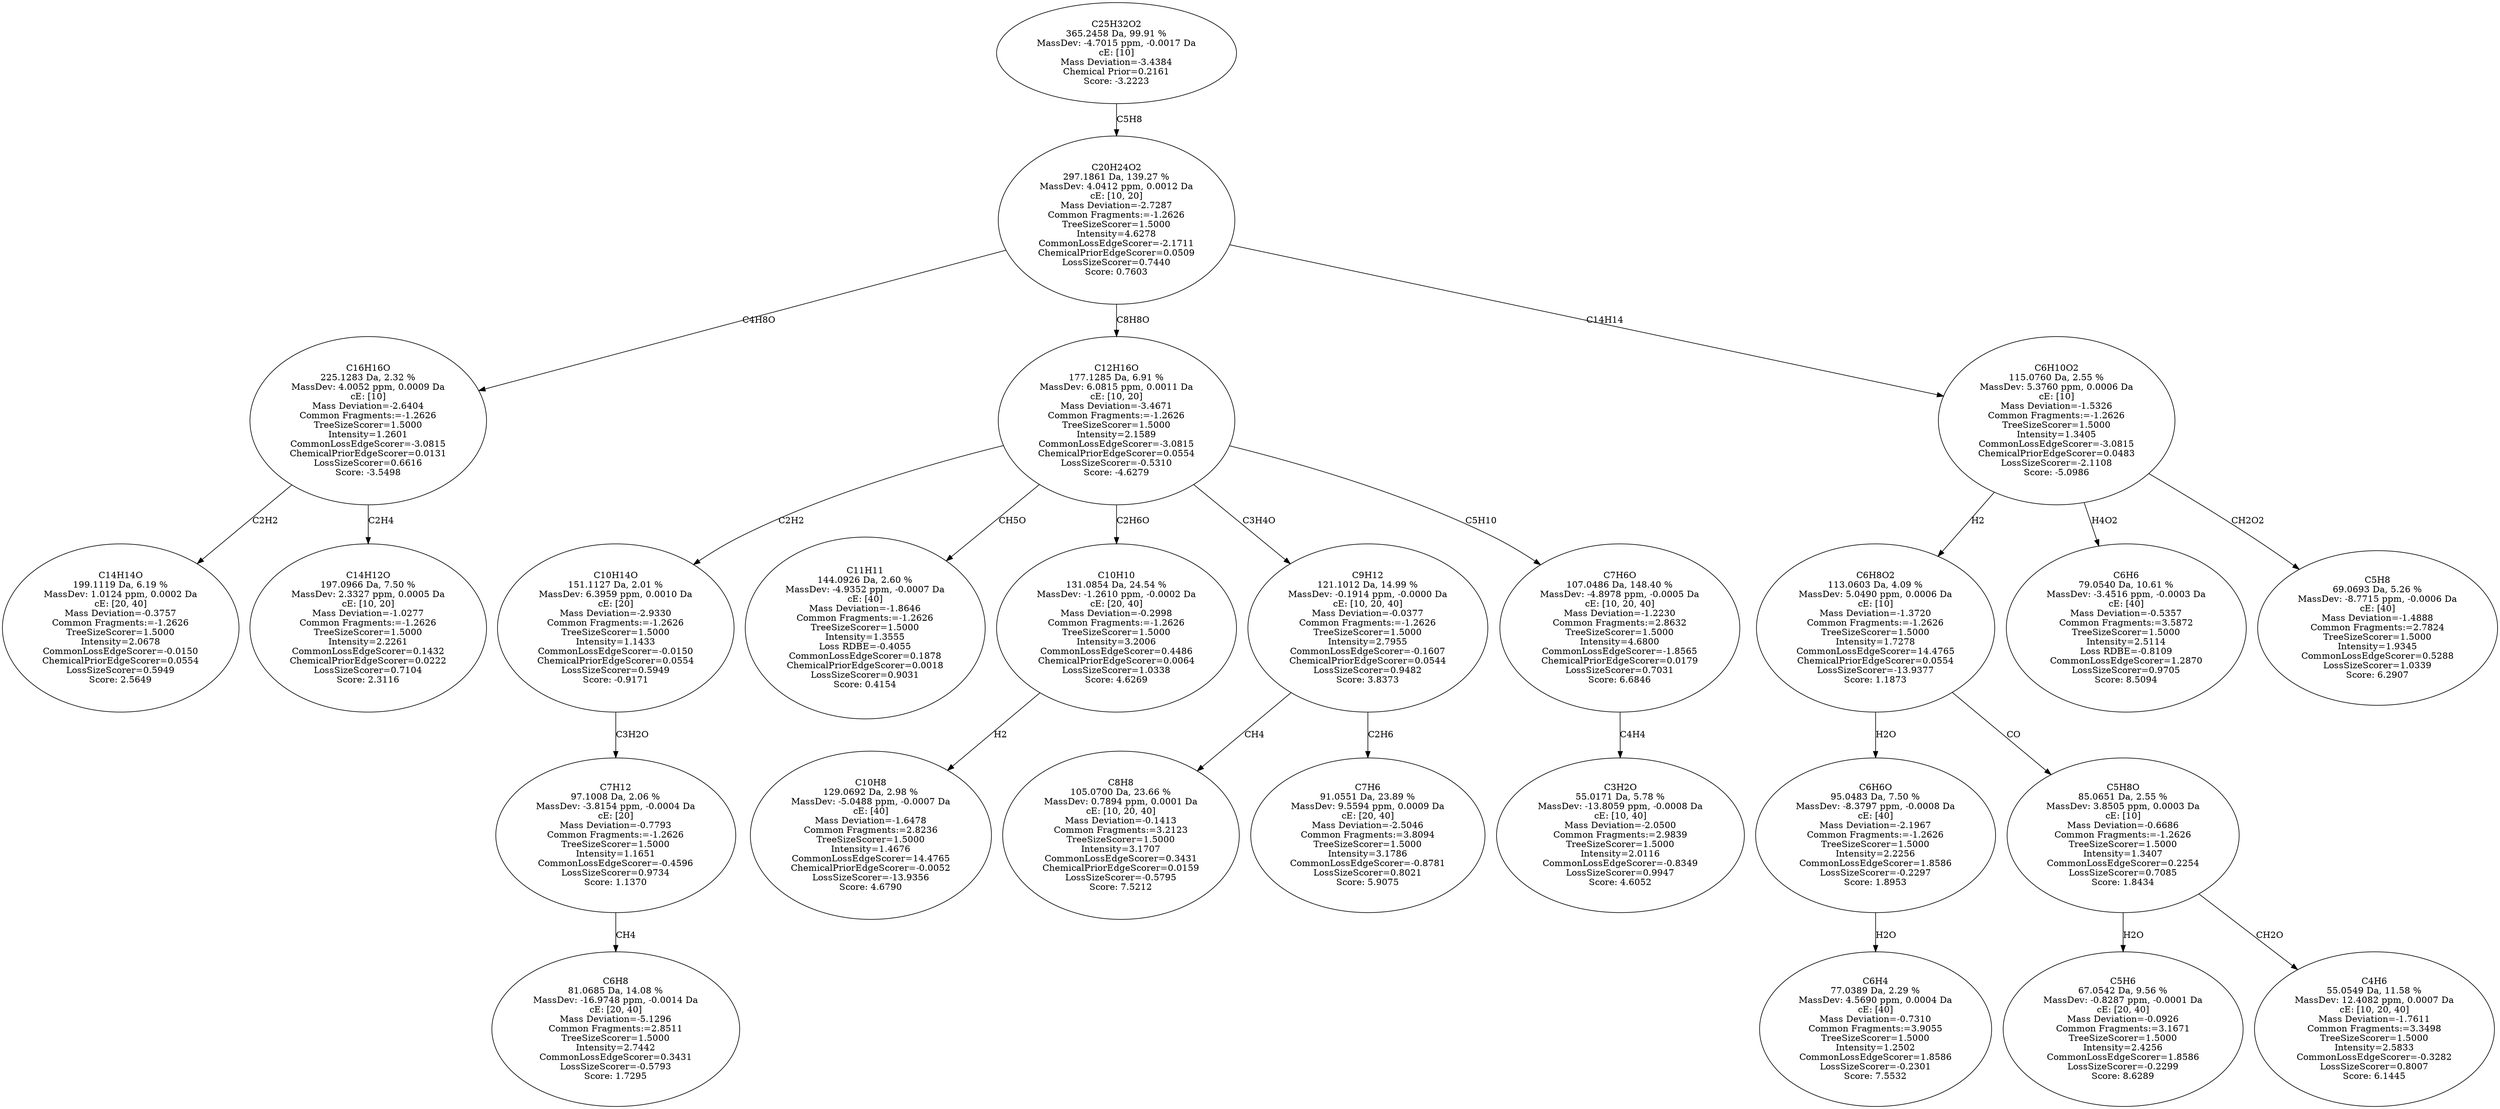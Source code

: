 strict digraph {
v1 [label="C14H14O\n199.1119 Da, 6.19 %\nMassDev: 1.0124 ppm, 0.0002 Da\ncE: [20, 40]\nMass Deviation=-0.3757\nCommon Fragments:=-1.2626\nTreeSizeScorer=1.5000\nIntensity=2.0678\nCommonLossEdgeScorer=-0.0150\nChemicalPriorEdgeScorer=0.0554\nLossSizeScorer=0.5949\nScore: 2.5649"];
v2 [label="C14H12O\n197.0966 Da, 7.50 %\nMassDev: 2.3327 ppm, 0.0005 Da\ncE: [10, 20]\nMass Deviation=-1.0277\nCommon Fragments:=-1.2626\nTreeSizeScorer=1.5000\nIntensity=2.2261\nCommonLossEdgeScorer=0.1432\nChemicalPriorEdgeScorer=0.0222\nLossSizeScorer=0.7104\nScore: 2.3116"];
v3 [label="C16H16O\n225.1283 Da, 2.32 %\nMassDev: 4.0052 ppm, 0.0009 Da\ncE: [10]\nMass Deviation=-2.6404\nCommon Fragments:=-1.2626\nTreeSizeScorer=1.5000\nIntensity=1.2601\nCommonLossEdgeScorer=-3.0815\nChemicalPriorEdgeScorer=0.0131\nLossSizeScorer=0.6616\nScore: -3.5498"];
v4 [label="C6H8\n81.0685 Da, 14.08 %\nMassDev: -16.9748 ppm, -0.0014 Da\ncE: [20, 40]\nMass Deviation=-5.1296\nCommon Fragments:=2.8511\nTreeSizeScorer=1.5000\nIntensity=2.7442\nCommonLossEdgeScorer=0.3431\nLossSizeScorer=-0.5793\nScore: 1.7295"];
v5 [label="C7H12\n97.1008 Da, 2.06 %\nMassDev: -3.8154 ppm, -0.0004 Da\ncE: [20]\nMass Deviation=-0.7793\nCommon Fragments:=-1.2626\nTreeSizeScorer=1.5000\nIntensity=1.1651\nCommonLossEdgeScorer=-0.4596\nLossSizeScorer=0.9734\nScore: 1.1370"];
v6 [label="C10H14O\n151.1127 Da, 2.01 %\nMassDev: 6.3959 ppm, 0.0010 Da\ncE: [20]\nMass Deviation=-2.9330\nCommon Fragments:=-1.2626\nTreeSizeScorer=1.5000\nIntensity=1.1433\nCommonLossEdgeScorer=-0.0150\nChemicalPriorEdgeScorer=0.0554\nLossSizeScorer=0.5949\nScore: -0.9171"];
v7 [label="C11H11\n144.0926 Da, 2.60 %\nMassDev: -4.9352 ppm, -0.0007 Da\ncE: [40]\nMass Deviation=-1.8646\nCommon Fragments:=-1.2626\nTreeSizeScorer=1.5000\nIntensity=1.3555\nLoss RDBE=-0.4055\nCommonLossEdgeScorer=0.1878\nChemicalPriorEdgeScorer=0.0018\nLossSizeScorer=0.9031\nScore: 0.4154"];
v8 [label="C10H8\n129.0692 Da, 2.98 %\nMassDev: -5.0488 ppm, -0.0007 Da\ncE: [40]\nMass Deviation=-1.6478\nCommon Fragments:=2.8236\nTreeSizeScorer=1.5000\nIntensity=1.4676\nCommonLossEdgeScorer=14.4765\nChemicalPriorEdgeScorer=-0.0052\nLossSizeScorer=-13.9356\nScore: 4.6790"];
v9 [label="C10H10\n131.0854 Da, 24.54 %\nMassDev: -1.2610 ppm, -0.0002 Da\ncE: [20, 40]\nMass Deviation=-0.2998\nCommon Fragments:=-1.2626\nTreeSizeScorer=1.5000\nIntensity=3.2006\nCommonLossEdgeScorer=0.4486\nChemicalPriorEdgeScorer=0.0064\nLossSizeScorer=1.0338\nScore: 4.6269"];
v10 [label="C8H8\n105.0700 Da, 23.66 %\nMassDev: 0.7894 ppm, 0.0001 Da\ncE: [10, 20, 40]\nMass Deviation=-0.1413\nCommon Fragments:=3.2123\nTreeSizeScorer=1.5000\nIntensity=3.1707\nCommonLossEdgeScorer=0.3431\nChemicalPriorEdgeScorer=0.0159\nLossSizeScorer=-0.5795\nScore: 7.5212"];
v11 [label="C7H6\n91.0551 Da, 23.89 %\nMassDev: 9.5594 ppm, 0.0009 Da\ncE: [20, 40]\nMass Deviation=-2.5046\nCommon Fragments:=3.8094\nTreeSizeScorer=1.5000\nIntensity=3.1786\nCommonLossEdgeScorer=-0.8781\nLossSizeScorer=0.8021\nScore: 5.9075"];
v12 [label="C9H12\n121.1012 Da, 14.99 %\nMassDev: -0.1914 ppm, -0.0000 Da\ncE: [10, 20, 40]\nMass Deviation=-0.0377\nCommon Fragments:=-1.2626\nTreeSizeScorer=1.5000\nIntensity=2.7955\nCommonLossEdgeScorer=-0.1607\nChemicalPriorEdgeScorer=0.0544\nLossSizeScorer=0.9482\nScore: 3.8373"];
v13 [label="C3H2O\n55.0171 Da, 5.78 %\nMassDev: -13.8059 ppm, -0.0008 Da\ncE: [10, 40]\nMass Deviation=-2.0500\nCommon Fragments:=2.9839\nTreeSizeScorer=1.5000\nIntensity=2.0116\nCommonLossEdgeScorer=-0.8349\nLossSizeScorer=0.9947\nScore: 4.6052"];
v14 [label="C7H6O\n107.0486 Da, 148.40 %\nMassDev: -4.8978 ppm, -0.0005 Da\ncE: [10, 20, 40]\nMass Deviation=-1.2230\nCommon Fragments:=2.8632\nTreeSizeScorer=1.5000\nIntensity=4.6800\nCommonLossEdgeScorer=-1.8565\nChemicalPriorEdgeScorer=0.0179\nLossSizeScorer=0.7031\nScore: 6.6846"];
v15 [label="C12H16O\n177.1285 Da, 6.91 %\nMassDev: 6.0815 ppm, 0.0011 Da\ncE: [10, 20]\nMass Deviation=-3.4671\nCommon Fragments:=-1.2626\nTreeSizeScorer=1.5000\nIntensity=2.1589\nCommonLossEdgeScorer=-3.0815\nChemicalPriorEdgeScorer=0.0554\nLossSizeScorer=-0.5310\nScore: -4.6279"];
v16 [label="C6H4\n77.0389 Da, 2.29 %\nMassDev: 4.5690 ppm, 0.0004 Da\ncE: [40]\nMass Deviation=-0.7310\nCommon Fragments:=3.9055\nTreeSizeScorer=1.5000\nIntensity=1.2502\nCommonLossEdgeScorer=1.8586\nLossSizeScorer=-0.2301\nScore: 7.5532"];
v17 [label="C6H6O\n95.0483 Da, 7.50 %\nMassDev: -8.3797 ppm, -0.0008 Da\ncE: [40]\nMass Deviation=-2.1967\nCommon Fragments:=-1.2626\nTreeSizeScorer=1.5000\nIntensity=2.2256\nCommonLossEdgeScorer=1.8586\nLossSizeScorer=-0.2297\nScore: 1.8953"];
v18 [label="C5H6\n67.0542 Da, 9.56 %\nMassDev: -0.8287 ppm, -0.0001 Da\ncE: [20, 40]\nMass Deviation=-0.0926\nCommon Fragments:=3.1671\nTreeSizeScorer=1.5000\nIntensity=2.4256\nCommonLossEdgeScorer=1.8586\nLossSizeScorer=-0.2299\nScore: 8.6289"];
v19 [label="C4H6\n55.0549 Da, 11.58 %\nMassDev: 12.4082 ppm, 0.0007 Da\ncE: [10, 20, 40]\nMass Deviation=-1.7611\nCommon Fragments:=3.3498\nTreeSizeScorer=1.5000\nIntensity=2.5833\nCommonLossEdgeScorer=-0.3282\nLossSizeScorer=0.8007\nScore: 6.1445"];
v20 [label="C5H8O\n85.0651 Da, 2.55 %\nMassDev: 3.8505 ppm, 0.0003 Da\ncE: [10]\nMass Deviation=-0.6686\nCommon Fragments:=-1.2626\nTreeSizeScorer=1.5000\nIntensity=1.3407\nCommonLossEdgeScorer=0.2254\nLossSizeScorer=0.7085\nScore: 1.8434"];
v21 [label="C6H8O2\n113.0603 Da, 4.09 %\nMassDev: 5.0490 ppm, 0.0006 Da\ncE: [10]\nMass Deviation=-1.3720\nCommon Fragments:=-1.2626\nTreeSizeScorer=1.5000\nIntensity=1.7278\nCommonLossEdgeScorer=14.4765\nChemicalPriorEdgeScorer=0.0554\nLossSizeScorer=-13.9377\nScore: 1.1873"];
v22 [label="C6H6\n79.0540 Da, 10.61 %\nMassDev: -3.4516 ppm, -0.0003 Da\ncE: [40]\nMass Deviation=-0.5357\nCommon Fragments:=3.5872\nTreeSizeScorer=1.5000\nIntensity=2.5114\nLoss RDBE=-0.8109\nCommonLossEdgeScorer=1.2870\nLossSizeScorer=0.9705\nScore: 8.5094"];
v23 [label="C5H8\n69.0693 Da, 5.26 %\nMassDev: -8.7715 ppm, -0.0006 Da\ncE: [40]\nMass Deviation=-1.4888\nCommon Fragments:=2.7824\nTreeSizeScorer=1.5000\nIntensity=1.9345\nCommonLossEdgeScorer=0.5288\nLossSizeScorer=1.0339\nScore: 6.2907"];
v24 [label="C6H10O2\n115.0760 Da, 2.55 %\nMassDev: 5.3760 ppm, 0.0006 Da\ncE: [10]\nMass Deviation=-1.5326\nCommon Fragments:=-1.2626\nTreeSizeScorer=1.5000\nIntensity=1.3405\nCommonLossEdgeScorer=-3.0815\nChemicalPriorEdgeScorer=0.0483\nLossSizeScorer=-2.1108\nScore: -5.0986"];
v25 [label="C20H24O2\n297.1861 Da, 139.27 %\nMassDev: 4.0412 ppm, 0.0012 Da\ncE: [10, 20]\nMass Deviation=-2.7287\nCommon Fragments:=-1.2626\nTreeSizeScorer=1.5000\nIntensity=4.6278\nCommonLossEdgeScorer=-2.1711\nChemicalPriorEdgeScorer=0.0509\nLossSizeScorer=0.7440\nScore: 0.7603"];
v26 [label="C25H32O2\n365.2458 Da, 99.91 %\nMassDev: -4.7015 ppm, -0.0017 Da\ncE: [10]\nMass Deviation=-3.4384\nChemical Prior=0.2161\nScore: -3.2223"];
v3 -> v1 [label="C2H2"];
v3 -> v2 [label="C2H4"];
v25 -> v3 [label="C4H8O"];
v5 -> v4 [label="CH4"];
v6 -> v5 [label="C3H2O"];
v15 -> v6 [label="C2H2"];
v15 -> v7 [label="CH5O"];
v9 -> v8 [label="H2"];
v15 -> v9 [label="C2H6O"];
v12 -> v10 [label="CH4"];
v12 -> v11 [label="C2H6"];
v15 -> v12 [label="C3H4O"];
v14 -> v13 [label="C4H4"];
v15 -> v14 [label="C5H10"];
v25 -> v15 [label="C8H8O"];
v17 -> v16 [label="H2O"];
v21 -> v17 [label="H2O"];
v20 -> v18 [label="H2O"];
v20 -> v19 [label="CH2O"];
v21 -> v20 [label="CO"];
v24 -> v21 [label="H2"];
v24 -> v22 [label="H4O2"];
v24 -> v23 [label="CH2O2"];
v25 -> v24 [label="C14H14"];
v26 -> v25 [label="C5H8"];
}